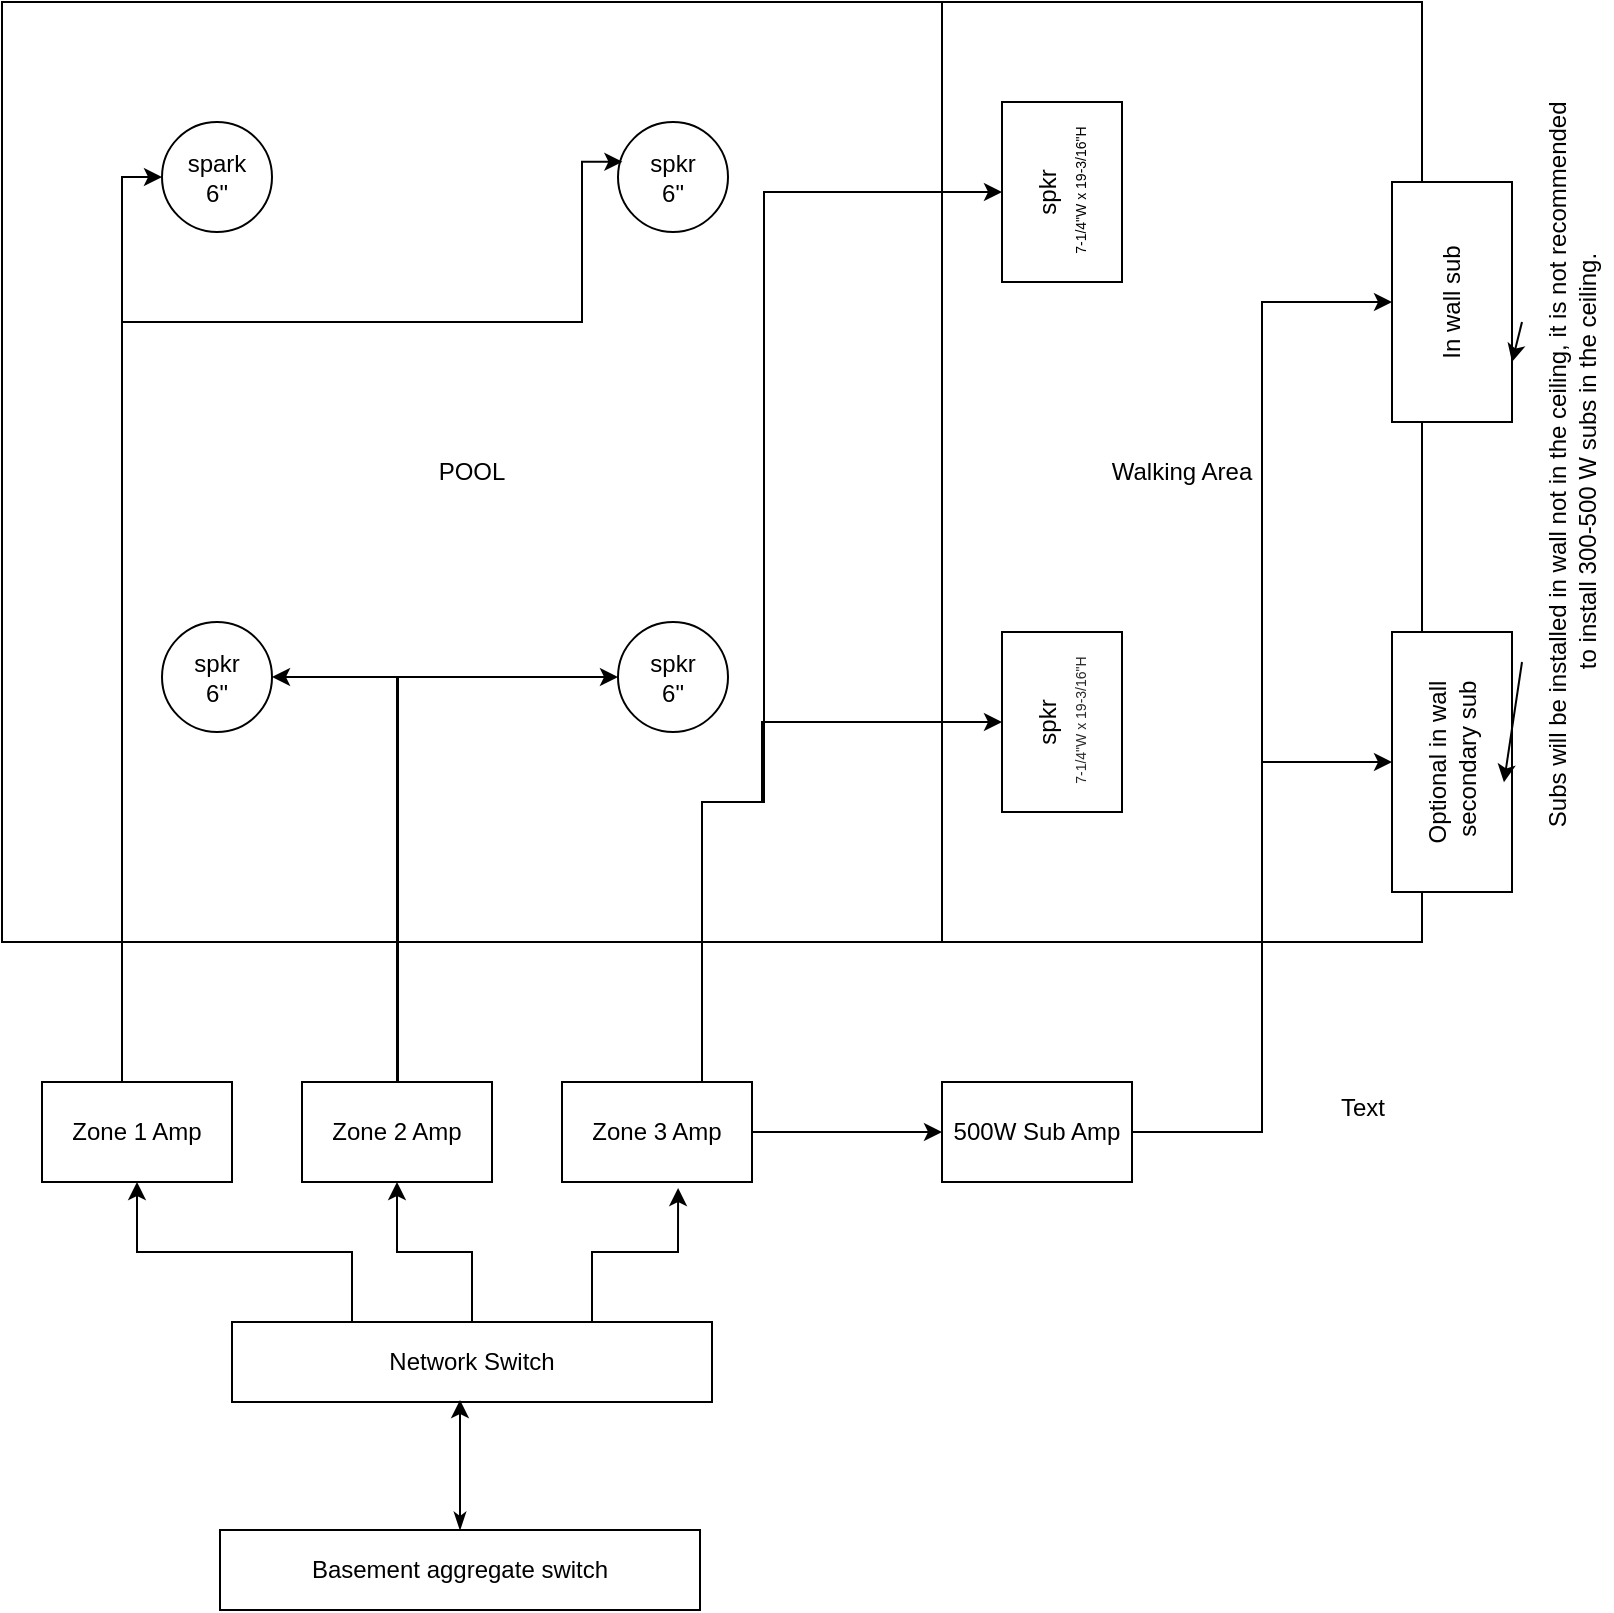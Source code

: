 <mxfile version="26.2.14">
  <diagram name="Page-1" id="yYHAfA2_dpQKTBsxWL0d">
    <mxGraphModel dx="981" dy="907" grid="1" gridSize="10" guides="1" tooltips="1" connect="1" arrows="1" fold="1" page="1" pageScale="1" pageWidth="850" pageHeight="1100" math="0" shadow="0">
      <root>
        <mxCell id="0" />
        <mxCell id="1" parent="0" />
        <mxCell id="cs184NcixAmj_EHTdY6G-3" value="POOL" style="whiteSpace=wrap;html=1;aspect=fixed;fillColor=light-dark(#FFFFFF,#3399FF);" vertex="1" parent="1">
          <mxGeometry x="20" y="50" width="470" height="470" as="geometry" />
        </mxCell>
        <mxCell id="cs184NcixAmj_EHTdY6G-4" value="Walking Area" style="rounded=0;whiteSpace=wrap;html=1;fillColor=light-dark(#FFFFFF,#999999);" vertex="1" parent="1">
          <mxGeometry x="490" y="50" width="240" height="470" as="geometry" />
        </mxCell>
        <mxCell id="cs184NcixAmj_EHTdY6G-5" value="&lt;span style=&quot;background-color: light-dark(#ffffff, var(--ge-dark-color, #121212));&quot;&gt;spkr&lt;/span&gt;&lt;div&gt;&lt;span style=&quot;font-family: cf-gibson, Helvetica, Arial, sans-serif; font-size: 7px; orphans: 2; text-align: left; widows: 2; background-color: light-dark(#ffffff, var(--ge-dark-color, #121212));&quot;&gt;&amp;nbsp;7-1/4&quot;W x 19-3/16&quot;H&lt;/span&gt;&lt;br&gt;&lt;/div&gt;" style="rounded=0;whiteSpace=wrap;html=1;rotation=-90;" vertex="1" parent="1">
          <mxGeometry x="505" y="115" width="90" height="60" as="geometry" />
        </mxCell>
        <mxCell id="cs184NcixAmj_EHTdY6G-6" value="spkr&lt;div&gt;&lt;span style=&quot;font-family: cf-gibson, Helvetica, Arial, sans-serif; font-variant-ligatures: normal; orphans: 2; text-align: left; widows: 2; background-color: rgb(255, 255, 255); text-decoration-thickness: initial; text-decoration-style: initial; text-decoration-color: initial; color: light-dark(rgb(41, 40, 40), rgb(255, 255, 255));&quot;&gt;&lt;font style=&quot;font-size: 7px;&quot;&gt;&amp;nbsp;7-1/4&quot;W x 19-3/16&quot;H&lt;/font&gt;&lt;/span&gt;&lt;br&gt;&lt;/div&gt;" style="rounded=0;whiteSpace=wrap;html=1;rotation=-90;" vertex="1" parent="1">
          <mxGeometry x="505" y="380" width="90" height="60" as="geometry" />
        </mxCell>
        <mxCell id="cs184NcixAmj_EHTdY6G-7" value="spark&lt;div&gt;6&quot;&lt;/div&gt;" style="ellipse;whiteSpace=wrap;html=1;aspect=fixed;" vertex="1" parent="1">
          <mxGeometry x="100" y="110" width="55" height="55" as="geometry" />
        </mxCell>
        <mxCell id="cs184NcixAmj_EHTdY6G-8" value="spkr&lt;div&gt;6&quot;&lt;/div&gt;" style="ellipse;whiteSpace=wrap;html=1;aspect=fixed;" vertex="1" parent="1">
          <mxGeometry x="328" y="110" width="55" height="55" as="geometry" />
        </mxCell>
        <mxCell id="cs184NcixAmj_EHTdY6G-9" value="spkr&lt;div&gt;6&quot;&lt;/div&gt;" style="ellipse;whiteSpace=wrap;html=1;aspect=fixed;" vertex="1" parent="1">
          <mxGeometry x="100" y="360" width="55" height="55" as="geometry" />
        </mxCell>
        <mxCell id="cs184NcixAmj_EHTdY6G-10" value="spkr&lt;div&gt;6&quot;&lt;/div&gt;" style="ellipse;whiteSpace=wrap;html=1;aspect=fixed;" vertex="1" parent="1">
          <mxGeometry x="328" y="360" width="55" height="55" as="geometry" />
        </mxCell>
        <mxCell id="cs184NcixAmj_EHTdY6G-11" value="In wall sub" style="rounded=0;whiteSpace=wrap;html=1;rotation=-90;" vertex="1" parent="1">
          <mxGeometry x="685" y="170" width="120" height="60" as="geometry" />
        </mxCell>
        <mxCell id="cs184NcixAmj_EHTdY6G-13" value="Optional in wall &amp;nbsp;secondary sub" style="rounded=0;whiteSpace=wrap;html=1;rotation=-90;" vertex="1" parent="1">
          <mxGeometry x="680" y="400" width="130" height="60" as="geometry" />
        </mxCell>
        <mxCell id="cs184NcixAmj_EHTdY6G-15" value="" style="endArrow=classic;html=1;rounded=0;entryX=0.25;entryY=1;entryDx=0;entryDy=0;" edge="1" parent="1" target="cs184NcixAmj_EHTdY6G-11">
          <mxGeometry width="50" height="50" relative="1" as="geometry">
            <mxPoint x="780" y="210" as="sourcePoint" />
            <mxPoint x="660" y="430" as="targetPoint" />
          </mxGeometry>
        </mxCell>
        <mxCell id="cs184NcixAmj_EHTdY6G-16" value="&lt;span style=&quot;color: light-dark(rgb(0, 0, 0), rgb(0, 0, 0));&quot;&gt;Subs will be installed in wall not in the ceiling, it is not recommended&amp;nbsp;&lt;/span&gt;&lt;div&gt;&lt;span style=&quot;color: light-dark(rgb(0, 0, 0), rgb(0, 0, 0));&quot;&gt;to install 300-500 W subs in the ceiling.&lt;/span&gt;&lt;/div&gt;" style="text;html=1;align=center;verticalAlign=middle;resizable=0;points=[];autosize=1;rotation=-90;fillColor=light-dark(#FFFFFF,#FFB366);" vertex="1" parent="1">
          <mxGeometry x="610" y="260" width="390" height="40" as="geometry" />
        </mxCell>
        <mxCell id="cs184NcixAmj_EHTdY6G-17" value="" style="endArrow=classic;html=1;rounded=0;entryX=0.422;entryY=0.933;entryDx=0;entryDy=0;entryPerimeter=0;" edge="1" parent="1" target="cs184NcixAmj_EHTdY6G-13">
          <mxGeometry width="50" height="50" relative="1" as="geometry">
            <mxPoint x="780" y="380" as="sourcePoint" />
            <mxPoint x="735" y="178" as="targetPoint" />
          </mxGeometry>
        </mxCell>
        <mxCell id="cs184NcixAmj_EHTdY6G-29" style="edgeStyle=orthogonalEdgeStyle;rounded=0;orthogonalLoop=1;jettySize=auto;html=1;exitX=0.5;exitY=0;exitDx=0;exitDy=0;entryX=1;entryY=0.5;entryDx=0;entryDy=0;" edge="1" parent="1" source="cs184NcixAmj_EHTdY6G-18" target="cs184NcixAmj_EHTdY6G-9">
          <mxGeometry relative="1" as="geometry" />
        </mxCell>
        <mxCell id="cs184NcixAmj_EHTdY6G-30" style="edgeStyle=orthogonalEdgeStyle;rounded=0;orthogonalLoop=1;jettySize=auto;html=1;exitX=0.75;exitY=0;exitDx=0;exitDy=0;entryX=0;entryY=0.5;entryDx=0;entryDy=0;" edge="1" parent="1" source="cs184NcixAmj_EHTdY6G-18" target="cs184NcixAmj_EHTdY6G-10">
          <mxGeometry relative="1" as="geometry">
            <Array as="points">
              <mxPoint x="218" y="590" />
              <mxPoint x="218" y="388" />
            </Array>
          </mxGeometry>
        </mxCell>
        <mxCell id="cs184NcixAmj_EHTdY6G-18" value="Zone 2 Amp" style="rounded=0;whiteSpace=wrap;html=1;" vertex="1" parent="1">
          <mxGeometry x="170" y="590" width="95" height="50" as="geometry" />
        </mxCell>
        <mxCell id="cs184NcixAmj_EHTdY6G-27" style="edgeStyle=orthogonalEdgeStyle;rounded=0;orthogonalLoop=1;jettySize=auto;html=1;exitX=0.5;exitY=0;exitDx=0;exitDy=0;entryX=0;entryY=0.5;entryDx=0;entryDy=0;" edge="1" parent="1" source="cs184NcixAmj_EHTdY6G-19" target="cs184NcixAmj_EHTdY6G-7">
          <mxGeometry relative="1" as="geometry">
            <Array as="points">
              <mxPoint x="80" y="590" />
              <mxPoint x="80" y="138" />
            </Array>
          </mxGeometry>
        </mxCell>
        <mxCell id="cs184NcixAmj_EHTdY6G-19" value="Zone 1 Amp" style="rounded=0;whiteSpace=wrap;html=1;" vertex="1" parent="1">
          <mxGeometry x="40" y="590" width="95" height="50" as="geometry" />
        </mxCell>
        <mxCell id="cs184NcixAmj_EHTdY6G-31" style="edgeStyle=orthogonalEdgeStyle;rounded=0;orthogonalLoop=1;jettySize=auto;html=1;exitX=0.5;exitY=0;exitDx=0;exitDy=0;entryX=0.5;entryY=0;entryDx=0;entryDy=0;" edge="1" parent="1" target="cs184NcixAmj_EHTdY6G-5">
          <mxGeometry relative="1" as="geometry">
            <mxPoint x="328" y="590" as="sourcePoint" />
            <mxPoint x="500.5" y="145" as="targetPoint" />
            <Array as="points">
              <mxPoint x="370" y="590" />
              <mxPoint x="370" y="450" />
              <mxPoint x="401" y="450" />
              <mxPoint x="401" y="145" />
            </Array>
          </mxGeometry>
        </mxCell>
        <mxCell id="cs184NcixAmj_EHTdY6G-32" style="edgeStyle=orthogonalEdgeStyle;rounded=0;orthogonalLoop=1;jettySize=auto;html=1;exitX=0.75;exitY=0;exitDx=0;exitDy=0;entryX=0.5;entryY=0;entryDx=0;entryDy=0;" edge="1" parent="1" source="cs184NcixAmj_EHTdY6G-20" target="cs184NcixAmj_EHTdY6G-6">
          <mxGeometry relative="1" as="geometry">
            <Array as="points">
              <mxPoint x="370" y="590" />
              <mxPoint x="370" y="450" />
              <mxPoint x="400" y="450" />
              <mxPoint x="400" y="410" />
            </Array>
          </mxGeometry>
        </mxCell>
        <mxCell id="cs184NcixAmj_EHTdY6G-36" style="edgeStyle=orthogonalEdgeStyle;rounded=0;orthogonalLoop=1;jettySize=auto;html=1;exitX=1;exitY=0.5;exitDx=0;exitDy=0;entryX=0;entryY=0.5;entryDx=0;entryDy=0;" edge="1" parent="1" source="cs184NcixAmj_EHTdY6G-20" target="cs184NcixAmj_EHTdY6G-21">
          <mxGeometry relative="1" as="geometry">
            <mxPoint x="362.5" y="615" as="sourcePoint" />
            <mxPoint x="505" y="590" as="targetPoint" />
          </mxGeometry>
        </mxCell>
        <mxCell id="cs184NcixAmj_EHTdY6G-20" value="Zone 3 Amp" style="rounded=0;whiteSpace=wrap;html=1;" vertex="1" parent="1">
          <mxGeometry x="300" y="590" width="95" height="50" as="geometry" />
        </mxCell>
        <mxCell id="cs184NcixAmj_EHTdY6G-37" style="edgeStyle=orthogonalEdgeStyle;rounded=0;orthogonalLoop=1;jettySize=auto;html=1;exitX=1;exitY=0.5;exitDx=0;exitDy=0;entryX=0.5;entryY=0;entryDx=0;entryDy=0;" edge="1" parent="1" source="cs184NcixAmj_EHTdY6G-21" target="cs184NcixAmj_EHTdY6G-11">
          <mxGeometry relative="1" as="geometry" />
        </mxCell>
        <mxCell id="cs184NcixAmj_EHTdY6G-38" style="edgeStyle=orthogonalEdgeStyle;rounded=0;orthogonalLoop=1;jettySize=auto;html=1;exitX=1;exitY=0.5;exitDx=0;exitDy=0;entryX=0.5;entryY=0;entryDx=0;entryDy=0;" edge="1" parent="1" source="cs184NcixAmj_EHTdY6G-21" target="cs184NcixAmj_EHTdY6G-13">
          <mxGeometry relative="1" as="geometry" />
        </mxCell>
        <mxCell id="cs184NcixAmj_EHTdY6G-21" value="500W Sub Amp" style="rounded=0;whiteSpace=wrap;html=1;" vertex="1" parent="1">
          <mxGeometry x="490" y="590" width="95" height="50" as="geometry" />
        </mxCell>
        <mxCell id="cs184NcixAmj_EHTdY6G-28" style="edgeStyle=orthogonalEdgeStyle;rounded=0;orthogonalLoop=1;jettySize=auto;html=1;exitX=0.75;exitY=0;exitDx=0;exitDy=0;entryX=0.66;entryY=0.17;entryDx=0;entryDy=0;entryPerimeter=0;" edge="1" parent="1" source="cs184NcixAmj_EHTdY6G-19" target="cs184NcixAmj_EHTdY6G-3">
          <mxGeometry relative="1" as="geometry">
            <Array as="points">
              <mxPoint x="80" y="590" />
              <mxPoint x="80" y="210" />
              <mxPoint x="310" y="210" />
              <mxPoint x="310" y="130" />
            </Array>
          </mxGeometry>
        </mxCell>
        <mxCell id="cs184NcixAmj_EHTdY6G-41" style="edgeStyle=orthogonalEdgeStyle;rounded=0;orthogonalLoop=1;jettySize=auto;html=1;exitX=0.25;exitY=0;exitDx=0;exitDy=0;entryX=0.5;entryY=1;entryDx=0;entryDy=0;" edge="1" parent="1" source="cs184NcixAmj_EHTdY6G-39" target="cs184NcixAmj_EHTdY6G-19">
          <mxGeometry relative="1" as="geometry" />
        </mxCell>
        <mxCell id="cs184NcixAmj_EHTdY6G-42" style="edgeStyle=orthogonalEdgeStyle;rounded=0;orthogonalLoop=1;jettySize=auto;html=1;exitX=0.5;exitY=0;exitDx=0;exitDy=0;entryX=0.5;entryY=1;entryDx=0;entryDy=0;" edge="1" parent="1" source="cs184NcixAmj_EHTdY6G-39" target="cs184NcixAmj_EHTdY6G-18">
          <mxGeometry relative="1" as="geometry" />
        </mxCell>
        <mxCell id="cs184NcixAmj_EHTdY6G-39" value="Network Switch" style="rounded=0;whiteSpace=wrap;html=1;" vertex="1" parent="1">
          <mxGeometry x="135" y="710" width="240" height="40" as="geometry" />
        </mxCell>
        <mxCell id="cs184NcixAmj_EHTdY6G-43" style="edgeStyle=orthogonalEdgeStyle;rounded=0;orthogonalLoop=1;jettySize=auto;html=1;exitX=0.75;exitY=0;exitDx=0;exitDy=0;entryX=0.611;entryY=1.06;entryDx=0;entryDy=0;entryPerimeter=0;" edge="1" parent="1" source="cs184NcixAmj_EHTdY6G-39" target="cs184NcixAmj_EHTdY6G-20">
          <mxGeometry relative="1" as="geometry" />
        </mxCell>
        <mxCell id="cs184NcixAmj_EHTdY6G-44" value="Basement aggregate switch" style="rounded=0;whiteSpace=wrap;html=1;" vertex="1" parent="1">
          <mxGeometry x="129" y="814" width="240" height="40" as="geometry" />
        </mxCell>
        <mxCell id="cs184NcixAmj_EHTdY6G-46" style="edgeStyle=orthogonalEdgeStyle;rounded=0;orthogonalLoop=1;jettySize=auto;html=1;exitX=0.5;exitY=0;exitDx=0;exitDy=0;entryX=0.475;entryY=0.975;entryDx=0;entryDy=0;entryPerimeter=0;startArrow=classicThin;startFill=1;" edge="1" parent="1" source="cs184NcixAmj_EHTdY6G-44" target="cs184NcixAmj_EHTdY6G-39">
          <mxGeometry relative="1" as="geometry" />
        </mxCell>
        <mxCell id="cs184NcixAmj_EHTdY6G-49" value="Text" style="text;html=1;align=center;verticalAlign=middle;resizable=0;points=[];autosize=1;strokeColor=none;fillColor=none;" vertex="1" parent="1">
          <mxGeometry x="675" y="588" width="50" height="30" as="geometry" />
        </mxCell>
      </root>
    </mxGraphModel>
  </diagram>
</mxfile>

